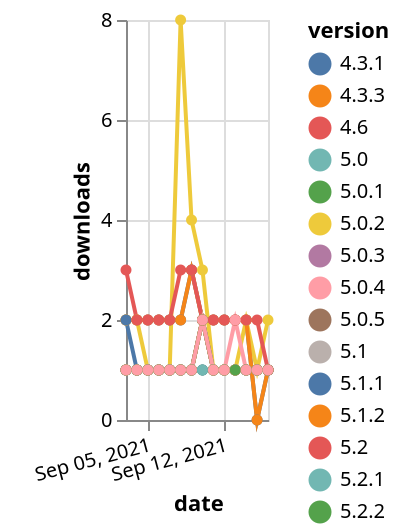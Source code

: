 {"$schema": "https://vega.github.io/schema/vega-lite/v5.json", "description": "A simple bar chart with embedded data.", "data": {"values": [{"date": "2021-09-03", "total": 181, "delta": 1, "version": "5.0.2"}, {"date": "2021-09-04", "total": 182, "delta": 1, "version": "5.0.2"}, {"date": "2021-09-05", "total": 183, "delta": 1, "version": "5.0.2"}, {"date": "2021-09-06", "total": 184, "delta": 1, "version": "5.0.2"}, {"date": "2021-09-07", "total": 185, "delta": 1, "version": "5.0.2"}, {"date": "2021-09-08", "total": 186, "delta": 1, "version": "5.0.2"}, {"date": "2021-09-09", "total": 187, "delta": 1, "version": "5.0.2"}, {"date": "2021-09-10", "total": 189, "delta": 2, "version": "5.0.2"}, {"date": "2021-09-11", "total": 190, "delta": 1, "version": "5.0.2"}, {"date": "2021-09-12", "total": 191, "delta": 1, "version": "5.0.2"}, {"date": "2021-09-13", "total": 192, "delta": 1, "version": "5.0.2"}, {"date": "2021-09-14", "total": 193, "delta": 1, "version": "5.0.2"}, {"date": "2021-09-15", "total": 194, "delta": 1, "version": "5.0.2"}, {"date": "2021-09-16", "total": 195, "delta": 1, "version": "5.0.2"}, {"date": "2021-09-03", "total": 162, "delta": 1, "version": "5.0.5"}, {"date": "2021-09-04", "total": 163, "delta": 1, "version": "5.0.5"}, {"date": "2021-09-05", "total": 164, "delta": 1, "version": "5.0.5"}, {"date": "2021-09-06", "total": 165, "delta": 1, "version": "5.0.5"}, {"date": "2021-09-07", "total": 166, "delta": 1, "version": "5.0.5"}, {"date": "2021-09-08", "total": 167, "delta": 1, "version": "5.0.5"}, {"date": "2021-09-09", "total": 168, "delta": 1, "version": "5.0.5"}, {"date": "2021-09-10", "total": 170, "delta": 2, "version": "5.0.5"}, {"date": "2021-09-11", "total": 171, "delta": 1, "version": "5.0.5"}, {"date": "2021-09-12", "total": 172, "delta": 1, "version": "5.0.5"}, {"date": "2021-09-13", "total": 173, "delta": 1, "version": "5.0.5"}, {"date": "2021-09-14", "total": 174, "delta": 1, "version": "5.0.5"}, {"date": "2021-09-15", "total": 175, "delta": 1, "version": "5.0.5"}, {"date": "2021-09-16", "total": 176, "delta": 1, "version": "5.0.5"}, {"date": "2021-09-03", "total": 147, "delta": 1, "version": "5.2.2"}, {"date": "2021-09-04", "total": 148, "delta": 1, "version": "5.2.2"}, {"date": "2021-09-05", "total": 149, "delta": 1, "version": "5.2.2"}, {"date": "2021-09-06", "total": 150, "delta": 1, "version": "5.2.2"}, {"date": "2021-09-07", "total": 151, "delta": 1, "version": "5.2.2"}, {"date": "2021-09-08", "total": 152, "delta": 1, "version": "5.2.2"}, {"date": "2021-09-09", "total": 153, "delta": 1, "version": "5.2.2"}, {"date": "2021-09-10", "total": 154, "delta": 1, "version": "5.2.2"}, {"date": "2021-09-11", "total": 155, "delta": 1, "version": "5.2.2"}, {"date": "2021-09-12", "total": 156, "delta": 1, "version": "5.2.2"}, {"date": "2021-09-13", "total": 157, "delta": 1, "version": "5.2.2"}, {"date": "2021-09-14", "total": 158, "delta": 1, "version": "5.2.2"}, {"date": "2021-09-15", "total": 159, "delta": 1, "version": "5.2.2"}, {"date": "2021-09-16", "total": 160, "delta": 1, "version": "5.2.2"}, {"date": "2021-09-03", "total": 2116, "delta": 2, "version": "4.3.1"}, {"date": "2021-09-04", "total": 2118, "delta": 2, "version": "4.3.1"}, {"date": "2021-09-05", "total": 2120, "delta": 2, "version": "4.3.1"}, {"date": "2021-09-06", "total": 2122, "delta": 2, "version": "4.3.1"}, {"date": "2021-09-07", "total": 2124, "delta": 2, "version": "4.3.1"}, {"date": "2021-09-08", "total": 2126, "delta": 2, "version": "4.3.1"}, {"date": "2021-09-09", "total": 2129, "delta": 3, "version": "4.3.1"}, {"date": "2021-09-10", "total": 2131, "delta": 2, "version": "4.3.1"}, {"date": "2021-09-11", "total": 2133, "delta": 2, "version": "4.3.1"}, {"date": "2021-09-12", "total": 2135, "delta": 2, "version": "4.3.1"}, {"date": "2021-09-13", "total": 2137, "delta": 2, "version": "4.3.1"}, {"date": "2021-09-14", "total": 2139, "delta": 2, "version": "4.3.1"}, {"date": "2021-09-15", "total": 2139, "delta": 0, "version": "4.3.1"}, {"date": "2021-09-16", "total": 2140, "delta": 1, "version": "4.3.1"}, {"date": "2021-09-03", "total": 365, "delta": 2, "version": "5.2.3"}, {"date": "2021-09-04", "total": 367, "delta": 2, "version": "5.2.3"}, {"date": "2021-09-05", "total": 368, "delta": 1, "version": "5.2.3"}, {"date": "2021-09-06", "total": 369, "delta": 1, "version": "5.2.3"}, {"date": "2021-09-07", "total": 370, "delta": 1, "version": "5.2.3"}, {"date": "2021-09-08", "total": 378, "delta": 8, "version": "5.2.3"}, {"date": "2021-09-09", "total": 382, "delta": 4, "version": "5.2.3"}, {"date": "2021-09-10", "total": 385, "delta": 3, "version": "5.2.3"}, {"date": "2021-09-11", "total": 386, "delta": 1, "version": "5.2.3"}, {"date": "2021-09-12", "total": 387, "delta": 1, "version": "5.2.3"}, {"date": "2021-09-13", "total": 388, "delta": 1, "version": "5.2.3"}, {"date": "2021-09-14", "total": 390, "delta": 2, "version": "5.2.3"}, {"date": "2021-09-15", "total": 391, "delta": 1, "version": "5.2.3"}, {"date": "2021-09-16", "total": 393, "delta": 2, "version": "5.2.3"}, {"date": "2021-09-03", "total": 2285, "delta": 2, "version": "4.3.3"}, {"date": "2021-09-04", "total": 2287, "delta": 2, "version": "4.3.3"}, {"date": "2021-09-05", "total": 2289, "delta": 2, "version": "4.3.3"}, {"date": "2021-09-06", "total": 2291, "delta": 2, "version": "4.3.3"}, {"date": "2021-09-07", "total": 2293, "delta": 2, "version": "4.3.3"}, {"date": "2021-09-08", "total": 2295, "delta": 2, "version": "4.3.3"}, {"date": "2021-09-09", "total": 2298, "delta": 3, "version": "4.3.3"}, {"date": "2021-09-10", "total": 2300, "delta": 2, "version": "4.3.3"}, {"date": "2021-09-11", "total": 2302, "delta": 2, "version": "4.3.3"}, {"date": "2021-09-12", "total": 2304, "delta": 2, "version": "4.3.3"}, {"date": "2021-09-13", "total": 2306, "delta": 2, "version": "4.3.3"}, {"date": "2021-09-14", "total": 2308, "delta": 2, "version": "4.3.3"}, {"date": "2021-09-15", "total": 2308, "delta": 0, "version": "4.3.3"}, {"date": "2021-09-16", "total": 2309, "delta": 1, "version": "4.3.3"}, {"date": "2021-09-03", "total": 143, "delta": 1, "version": "5.2"}, {"date": "2021-09-04", "total": 144, "delta": 1, "version": "5.2"}, {"date": "2021-09-05", "total": 145, "delta": 1, "version": "5.2"}, {"date": "2021-09-06", "total": 146, "delta": 1, "version": "5.2"}, {"date": "2021-09-07", "total": 147, "delta": 1, "version": "5.2"}, {"date": "2021-09-08", "total": 148, "delta": 1, "version": "5.2"}, {"date": "2021-09-09", "total": 149, "delta": 1, "version": "5.2"}, {"date": "2021-09-10", "total": 151, "delta": 2, "version": "5.2"}, {"date": "2021-09-11", "total": 152, "delta": 1, "version": "5.2"}, {"date": "2021-09-12", "total": 153, "delta": 1, "version": "5.2"}, {"date": "2021-09-13", "total": 154, "delta": 1, "version": "5.2"}, {"date": "2021-09-14", "total": 155, "delta": 1, "version": "5.2"}, {"date": "2021-09-15", "total": 156, "delta": 1, "version": "5.2"}, {"date": "2021-09-16", "total": 157, "delta": 1, "version": "5.2"}, {"date": "2021-09-03", "total": 159, "delta": 2, "version": "5.1.1"}, {"date": "2021-09-04", "total": 160, "delta": 1, "version": "5.1.1"}, {"date": "2021-09-05", "total": 161, "delta": 1, "version": "5.1.1"}, {"date": "2021-09-06", "total": 162, "delta": 1, "version": "5.1.1"}, {"date": "2021-09-07", "total": 163, "delta": 1, "version": "5.1.1"}, {"date": "2021-09-08", "total": 164, "delta": 1, "version": "5.1.1"}, {"date": "2021-09-09", "total": 165, "delta": 1, "version": "5.1.1"}, {"date": "2021-09-10", "total": 166, "delta": 1, "version": "5.1.1"}, {"date": "2021-09-11", "total": 167, "delta": 1, "version": "5.1.1"}, {"date": "2021-09-12", "total": 168, "delta": 1, "version": "5.1.1"}, {"date": "2021-09-13", "total": 169, "delta": 1, "version": "5.1.1"}, {"date": "2021-09-14", "total": 170, "delta": 1, "version": "5.1.1"}, {"date": "2021-09-15", "total": 171, "delta": 1, "version": "5.1.1"}, {"date": "2021-09-16", "total": 172, "delta": 1, "version": "5.1.1"}, {"date": "2021-09-03", "total": 140, "delta": 1, "version": "5.2.1"}, {"date": "2021-09-04", "total": 141, "delta": 1, "version": "5.2.1"}, {"date": "2021-09-05", "total": 142, "delta": 1, "version": "5.2.1"}, {"date": "2021-09-06", "total": 143, "delta": 1, "version": "5.2.1"}, {"date": "2021-09-07", "total": 144, "delta": 1, "version": "5.2.1"}, {"date": "2021-09-08", "total": 145, "delta": 1, "version": "5.2.1"}, {"date": "2021-09-09", "total": 146, "delta": 1, "version": "5.2.1"}, {"date": "2021-09-10", "total": 147, "delta": 1, "version": "5.2.1"}, {"date": "2021-09-11", "total": 148, "delta": 1, "version": "5.2.1"}, {"date": "2021-09-12", "total": 149, "delta": 1, "version": "5.2.1"}, {"date": "2021-09-13", "total": 150, "delta": 1, "version": "5.2.1"}, {"date": "2021-09-14", "total": 151, "delta": 1, "version": "5.2.1"}, {"date": "2021-09-15", "total": 152, "delta": 1, "version": "5.2.1"}, {"date": "2021-09-16", "total": 153, "delta": 1, "version": "5.2.1"}, {"date": "2021-09-03", "total": 417, "delta": 1, "version": "5.0.3"}, {"date": "2021-09-04", "total": 418, "delta": 1, "version": "5.0.3"}, {"date": "2021-09-05", "total": 419, "delta": 1, "version": "5.0.3"}, {"date": "2021-09-06", "total": 420, "delta": 1, "version": "5.0.3"}, {"date": "2021-09-07", "total": 421, "delta": 1, "version": "5.0.3"}, {"date": "2021-09-08", "total": 422, "delta": 1, "version": "5.0.3"}, {"date": "2021-09-09", "total": 423, "delta": 1, "version": "5.0.3"}, {"date": "2021-09-10", "total": 425, "delta": 2, "version": "5.0.3"}, {"date": "2021-09-11", "total": 426, "delta": 1, "version": "5.0.3"}, {"date": "2021-09-12", "total": 427, "delta": 1, "version": "5.0.3"}, {"date": "2021-09-13", "total": 428, "delta": 1, "version": "5.0.3"}, {"date": "2021-09-14", "total": 429, "delta": 1, "version": "5.0.3"}, {"date": "2021-09-15", "total": 430, "delta": 1, "version": "5.0.3"}, {"date": "2021-09-16", "total": 431, "delta": 1, "version": "5.0.3"}, {"date": "2021-09-03", "total": 185, "delta": 1, "version": "5.0"}, {"date": "2021-09-04", "total": 186, "delta": 1, "version": "5.0"}, {"date": "2021-09-05", "total": 187, "delta": 1, "version": "5.0"}, {"date": "2021-09-06", "total": 188, "delta": 1, "version": "5.0"}, {"date": "2021-09-07", "total": 189, "delta": 1, "version": "5.0"}, {"date": "2021-09-08", "total": 190, "delta": 1, "version": "5.0"}, {"date": "2021-09-09", "total": 191, "delta": 1, "version": "5.0"}, {"date": "2021-09-10", "total": 193, "delta": 2, "version": "5.0"}, {"date": "2021-09-11", "total": 194, "delta": 1, "version": "5.0"}, {"date": "2021-09-12", "total": 195, "delta": 1, "version": "5.0"}, {"date": "2021-09-13", "total": 196, "delta": 1, "version": "5.0"}, {"date": "2021-09-14", "total": 197, "delta": 1, "version": "5.0"}, {"date": "2021-09-15", "total": 198, "delta": 1, "version": "5.0"}, {"date": "2021-09-16", "total": 199, "delta": 1, "version": "5.0"}, {"date": "2021-09-03", "total": 147, "delta": 1, "version": "5.1"}, {"date": "2021-09-04", "total": 148, "delta": 1, "version": "5.1"}, {"date": "2021-09-05", "total": 149, "delta": 1, "version": "5.1"}, {"date": "2021-09-06", "total": 150, "delta": 1, "version": "5.1"}, {"date": "2021-09-07", "total": 151, "delta": 1, "version": "5.1"}, {"date": "2021-09-08", "total": 152, "delta": 1, "version": "5.1"}, {"date": "2021-09-09", "total": 153, "delta": 1, "version": "5.1"}, {"date": "2021-09-10", "total": 155, "delta": 2, "version": "5.1"}, {"date": "2021-09-11", "total": 156, "delta": 1, "version": "5.1"}, {"date": "2021-09-12", "total": 157, "delta": 1, "version": "5.1"}, {"date": "2021-09-13", "total": 158, "delta": 1, "version": "5.1"}, {"date": "2021-09-14", "total": 159, "delta": 1, "version": "5.1"}, {"date": "2021-09-15", "total": 160, "delta": 1, "version": "5.1"}, {"date": "2021-09-16", "total": 161, "delta": 1, "version": "5.1"}, {"date": "2021-09-03", "total": 2297, "delta": 3, "version": "4.6"}, {"date": "2021-09-04", "total": 2299, "delta": 2, "version": "4.6"}, {"date": "2021-09-05", "total": 2301, "delta": 2, "version": "4.6"}, {"date": "2021-09-06", "total": 2303, "delta": 2, "version": "4.6"}, {"date": "2021-09-07", "total": 2305, "delta": 2, "version": "4.6"}, {"date": "2021-09-08", "total": 2308, "delta": 3, "version": "4.6"}, {"date": "2021-09-09", "total": 2311, "delta": 3, "version": "4.6"}, {"date": "2021-09-10", "total": 2313, "delta": 2, "version": "4.6"}, {"date": "2021-09-11", "total": 2315, "delta": 2, "version": "4.6"}, {"date": "2021-09-12", "total": 2317, "delta": 2, "version": "4.6"}, {"date": "2021-09-13", "total": 2319, "delta": 2, "version": "4.6"}, {"date": "2021-09-14", "total": 2321, "delta": 2, "version": "4.6"}, {"date": "2021-09-15", "total": 2323, "delta": 2, "version": "4.6"}, {"date": "2021-09-16", "total": 2324, "delta": 1, "version": "4.6"}, {"date": "2021-09-03", "total": 285, "delta": 1, "version": "5.1.2"}, {"date": "2021-09-04", "total": 286, "delta": 1, "version": "5.1.2"}, {"date": "2021-09-05", "total": 287, "delta": 1, "version": "5.1.2"}, {"date": "2021-09-06", "total": 288, "delta": 1, "version": "5.1.2"}, {"date": "2021-09-07", "total": 289, "delta": 1, "version": "5.1.2"}, {"date": "2021-09-08", "total": 290, "delta": 1, "version": "5.1.2"}, {"date": "2021-09-09", "total": 291, "delta": 1, "version": "5.1.2"}, {"date": "2021-09-10", "total": 293, "delta": 2, "version": "5.1.2"}, {"date": "2021-09-11", "total": 294, "delta": 1, "version": "5.1.2"}, {"date": "2021-09-12", "total": 295, "delta": 1, "version": "5.1.2"}, {"date": "2021-09-13", "total": 296, "delta": 1, "version": "5.1.2"}, {"date": "2021-09-14", "total": 297, "delta": 1, "version": "5.1.2"}, {"date": "2021-09-15", "total": 298, "delta": 1, "version": "5.1.2"}, {"date": "2021-09-16", "total": 299, "delta": 1, "version": "5.1.2"}, {"date": "2021-09-03", "total": 184, "delta": 1, "version": "5.0.1"}, {"date": "2021-09-04", "total": 185, "delta": 1, "version": "5.0.1"}, {"date": "2021-09-05", "total": 186, "delta": 1, "version": "5.0.1"}, {"date": "2021-09-06", "total": 187, "delta": 1, "version": "5.0.1"}, {"date": "2021-09-07", "total": 188, "delta": 1, "version": "5.0.1"}, {"date": "2021-09-08", "total": 189, "delta": 1, "version": "5.0.1"}, {"date": "2021-09-09", "total": 190, "delta": 1, "version": "5.0.1"}, {"date": "2021-09-10", "total": 192, "delta": 2, "version": "5.0.1"}, {"date": "2021-09-11", "total": 193, "delta": 1, "version": "5.0.1"}, {"date": "2021-09-12", "total": 194, "delta": 1, "version": "5.0.1"}, {"date": "2021-09-13", "total": 195, "delta": 1, "version": "5.0.1"}, {"date": "2021-09-14", "total": 196, "delta": 1, "version": "5.0.1"}, {"date": "2021-09-15", "total": 197, "delta": 1, "version": "5.0.1"}, {"date": "2021-09-16", "total": 198, "delta": 1, "version": "5.0.1"}, {"date": "2021-09-03", "total": 198, "delta": 1, "version": "5.0.4"}, {"date": "2021-09-04", "total": 199, "delta": 1, "version": "5.0.4"}, {"date": "2021-09-05", "total": 200, "delta": 1, "version": "5.0.4"}, {"date": "2021-09-06", "total": 201, "delta": 1, "version": "5.0.4"}, {"date": "2021-09-07", "total": 202, "delta": 1, "version": "5.0.4"}, {"date": "2021-09-08", "total": 203, "delta": 1, "version": "5.0.4"}, {"date": "2021-09-09", "total": 204, "delta": 1, "version": "5.0.4"}, {"date": "2021-09-10", "total": 206, "delta": 2, "version": "5.0.4"}, {"date": "2021-09-11", "total": 207, "delta": 1, "version": "5.0.4"}, {"date": "2021-09-12", "total": 208, "delta": 1, "version": "5.0.4"}, {"date": "2021-09-13", "total": 210, "delta": 2, "version": "5.0.4"}, {"date": "2021-09-14", "total": 211, "delta": 1, "version": "5.0.4"}, {"date": "2021-09-15", "total": 212, "delta": 1, "version": "5.0.4"}, {"date": "2021-09-16", "total": 213, "delta": 1, "version": "5.0.4"}]}, "width": "container", "mark": {"type": "line", "point": {"filled": true}}, "encoding": {"x": {"field": "date", "type": "temporal", "timeUnit": "yearmonthdate", "title": "date", "axis": {"labelAngle": -15}}, "y": {"field": "delta", "type": "quantitative", "title": "downloads"}, "color": {"field": "version", "type": "nominal"}, "tooltip": {"field": "delta"}}}